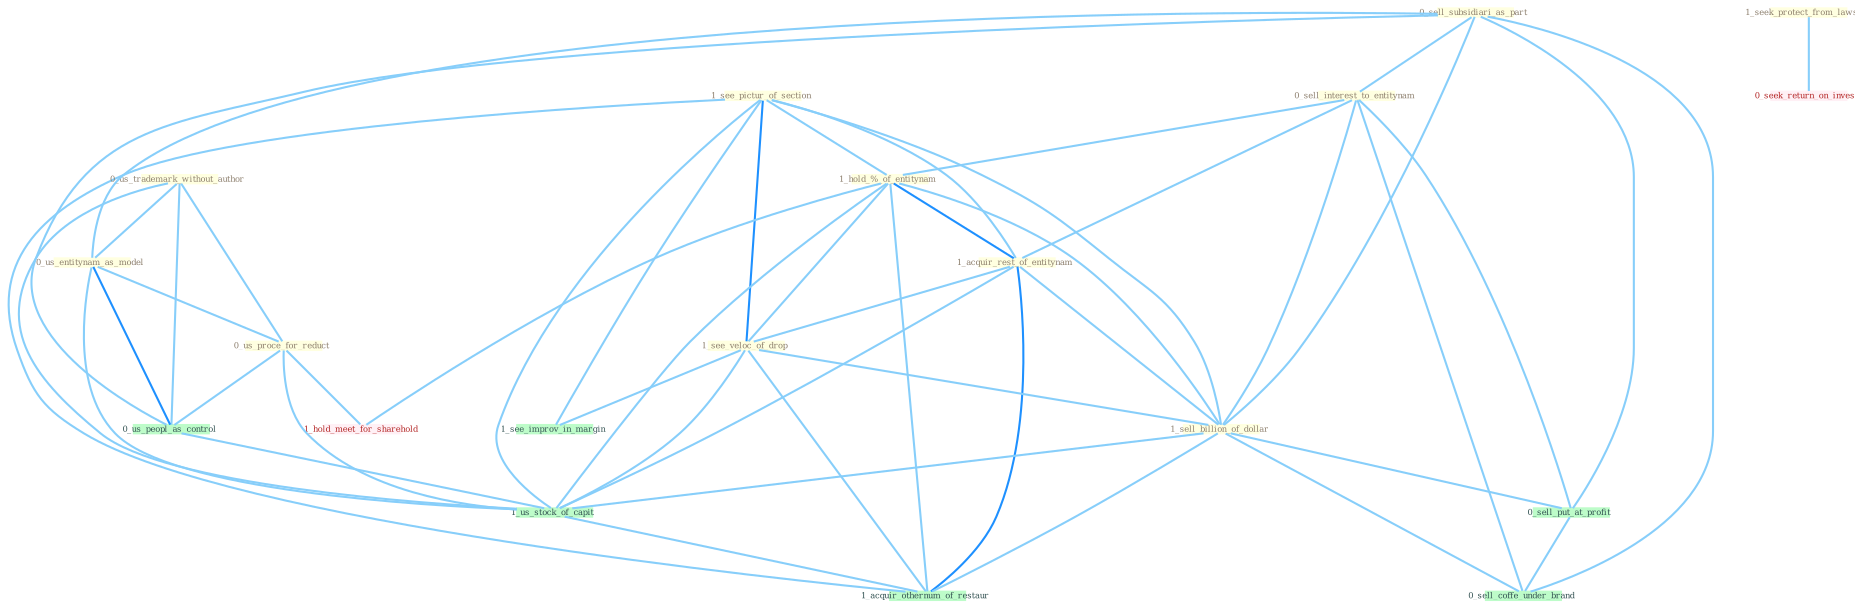 Graph G{ 
    node
    [shape=polygon,style=filled,width=.5,height=.06,color="#BDFCC9",fixedsize=true,fontsize=4,
    fontcolor="#2f4f4f"];
    {node
    [color="#ffffe0", fontcolor="#8b7d6b"] "1_see_pictur_of_section " "1_seek_protect_from_lawsuit " "0_us_trademark_without_author " "0_sell_subsidiari_as_part " "0_sell_interest_to_entitynam " "1_hold_%_of_entitynam " "0_us_entitynam_as_model " "1_acquir_rest_of_entitynam " "1_see_veloc_of_drop " "0_us_proce_for_reduct " "1_sell_billion_of_dollar "}
{node [color="#fff0f5", fontcolor="#b22222"] "0_seek_return_on_invest " "1_hold_meet_for_sharehold "}
edge [color="#B0E2FF"];

	"1_see_pictur_of_section " -- "1_hold_%_of_entitynam " [w="1", color="#87cefa" ];
	"1_see_pictur_of_section " -- "1_acquir_rest_of_entitynam " [w="1", color="#87cefa" ];
	"1_see_pictur_of_section " -- "1_see_veloc_of_drop " [w="2", color="#1e90ff" , len=0.8];
	"1_see_pictur_of_section " -- "1_sell_billion_of_dollar " [w="1", color="#87cefa" ];
	"1_see_pictur_of_section " -- "1_us_stock_of_capit " [w="1", color="#87cefa" ];
	"1_see_pictur_of_section " -- "1_see_improv_in_margin " [w="1", color="#87cefa" ];
	"1_see_pictur_of_section " -- "1_acquir_othernum_of_restaur " [w="1", color="#87cefa" ];
	"1_seek_protect_from_lawsuit " -- "0_seek_return_on_invest " [w="1", color="#87cefa" ];
	"0_us_trademark_without_author " -- "0_us_entitynam_as_model " [w="1", color="#87cefa" ];
	"0_us_trademark_without_author " -- "0_us_proce_for_reduct " [w="1", color="#87cefa" ];
	"0_us_trademark_without_author " -- "0_us_peopl_as_control " [w="1", color="#87cefa" ];
	"0_us_trademark_without_author " -- "1_us_stock_of_capit " [w="1", color="#87cefa" ];
	"0_sell_subsidiari_as_part " -- "0_sell_interest_to_entitynam " [w="1", color="#87cefa" ];
	"0_sell_subsidiari_as_part " -- "0_us_entitynam_as_model " [w="1", color="#87cefa" ];
	"0_sell_subsidiari_as_part " -- "1_sell_billion_of_dollar " [w="1", color="#87cefa" ];
	"0_sell_subsidiari_as_part " -- "0_us_peopl_as_control " [w="1", color="#87cefa" ];
	"0_sell_subsidiari_as_part " -- "0_sell_put_at_profit " [w="1", color="#87cefa" ];
	"0_sell_subsidiari_as_part " -- "0_sell_coffe_under_brand " [w="1", color="#87cefa" ];
	"0_sell_interest_to_entitynam " -- "1_hold_%_of_entitynam " [w="1", color="#87cefa" ];
	"0_sell_interest_to_entitynam " -- "1_acquir_rest_of_entitynam " [w="1", color="#87cefa" ];
	"0_sell_interest_to_entitynam " -- "1_sell_billion_of_dollar " [w="1", color="#87cefa" ];
	"0_sell_interest_to_entitynam " -- "0_sell_put_at_profit " [w="1", color="#87cefa" ];
	"0_sell_interest_to_entitynam " -- "0_sell_coffe_under_brand " [w="1", color="#87cefa" ];
	"1_hold_%_of_entitynam " -- "1_acquir_rest_of_entitynam " [w="2", color="#1e90ff" , len=0.8];
	"1_hold_%_of_entitynam " -- "1_see_veloc_of_drop " [w="1", color="#87cefa" ];
	"1_hold_%_of_entitynam " -- "1_sell_billion_of_dollar " [w="1", color="#87cefa" ];
	"1_hold_%_of_entitynam " -- "1_us_stock_of_capit " [w="1", color="#87cefa" ];
	"1_hold_%_of_entitynam " -- "1_hold_meet_for_sharehold " [w="1", color="#87cefa" ];
	"1_hold_%_of_entitynam " -- "1_acquir_othernum_of_restaur " [w="1", color="#87cefa" ];
	"0_us_entitynam_as_model " -- "0_us_proce_for_reduct " [w="1", color="#87cefa" ];
	"0_us_entitynam_as_model " -- "0_us_peopl_as_control " [w="2", color="#1e90ff" , len=0.8];
	"0_us_entitynam_as_model " -- "1_us_stock_of_capit " [w="1", color="#87cefa" ];
	"1_acquir_rest_of_entitynam " -- "1_see_veloc_of_drop " [w="1", color="#87cefa" ];
	"1_acquir_rest_of_entitynam " -- "1_sell_billion_of_dollar " [w="1", color="#87cefa" ];
	"1_acquir_rest_of_entitynam " -- "1_us_stock_of_capit " [w="1", color="#87cefa" ];
	"1_acquir_rest_of_entitynam " -- "1_acquir_othernum_of_restaur " [w="2", color="#1e90ff" , len=0.8];
	"1_see_veloc_of_drop " -- "1_sell_billion_of_dollar " [w="1", color="#87cefa" ];
	"1_see_veloc_of_drop " -- "1_us_stock_of_capit " [w="1", color="#87cefa" ];
	"1_see_veloc_of_drop " -- "1_see_improv_in_margin " [w="1", color="#87cefa" ];
	"1_see_veloc_of_drop " -- "1_acquir_othernum_of_restaur " [w="1", color="#87cefa" ];
	"0_us_proce_for_reduct " -- "0_us_peopl_as_control " [w="1", color="#87cefa" ];
	"0_us_proce_for_reduct " -- "1_us_stock_of_capit " [w="1", color="#87cefa" ];
	"0_us_proce_for_reduct " -- "1_hold_meet_for_sharehold " [w="1", color="#87cefa" ];
	"1_sell_billion_of_dollar " -- "0_sell_put_at_profit " [w="1", color="#87cefa" ];
	"1_sell_billion_of_dollar " -- "1_us_stock_of_capit " [w="1", color="#87cefa" ];
	"1_sell_billion_of_dollar " -- "0_sell_coffe_under_brand " [w="1", color="#87cefa" ];
	"1_sell_billion_of_dollar " -- "1_acquir_othernum_of_restaur " [w="1", color="#87cefa" ];
	"0_us_peopl_as_control " -- "1_us_stock_of_capit " [w="1", color="#87cefa" ];
	"0_sell_put_at_profit " -- "0_sell_coffe_under_brand " [w="1", color="#87cefa" ];
	"1_us_stock_of_capit " -- "1_acquir_othernum_of_restaur " [w="1", color="#87cefa" ];
}
